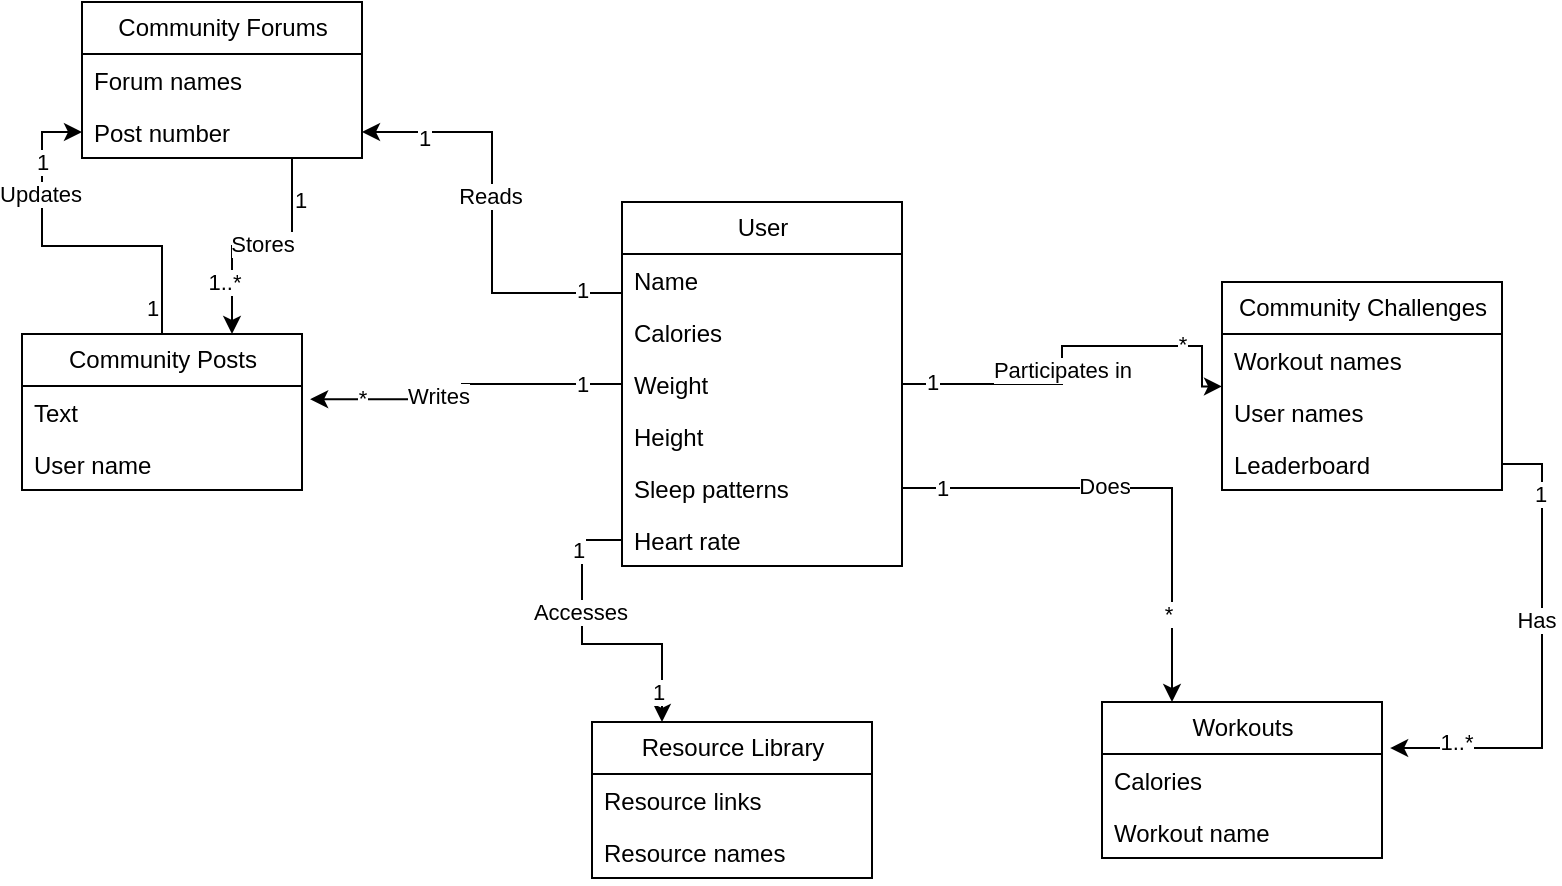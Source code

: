 <mxfile version="24.6.5" type="google">
  <diagram name="Page-1" id="nbWJ0dLXycP7fJHaK1GP">
    <mxGraphModel grid="1" page="1" gridSize="10" guides="1" tooltips="1" connect="1" arrows="1" fold="1" pageScale="1" pageWidth="850" pageHeight="1100" math="0" shadow="0">
      <root>
        <mxCell id="0" />
        <mxCell id="1" parent="0" />
        <mxCell id="DcVErGUO1IRWlFNsT--M-13" style="edgeStyle=orthogonalEdgeStyle;rounded=0;orthogonalLoop=1;jettySize=auto;html=1;exitX=0;exitY=0.25;exitDx=0;exitDy=0;entryX=1;entryY=0.5;entryDx=0;entryDy=0;endArrow=classic;endFill=1;" edge="1" parent="1" source="vtaYq-jNEYrXhV2qXPsA-1" target="vtaYq-jNEYrXhV2qXPsA-37">
          <mxGeometry relative="1" as="geometry" />
        </mxCell>
        <mxCell id="DcVErGUO1IRWlFNsT--M-14" value="Reads" style="edgeLabel;html=1;align=center;verticalAlign=middle;resizable=0;points=[];" connectable="0" vertex="1" parent="DcVErGUO1IRWlFNsT--M-13">
          <mxGeometry x="0.088" y="1" relative="1" as="geometry">
            <mxPoint y="1" as="offset" />
          </mxGeometry>
        </mxCell>
        <mxCell id="DcVErGUO1IRWlFNsT--M-15" value="1" style="edgeLabel;html=1;align=center;verticalAlign=middle;resizable=0;points=[];" connectable="0" vertex="1" parent="DcVErGUO1IRWlFNsT--M-13">
          <mxGeometry x="0.897" y="3" relative="1" as="geometry">
            <mxPoint x="20" as="offset" />
          </mxGeometry>
        </mxCell>
        <mxCell id="DcVErGUO1IRWlFNsT--M-16" value="1" style="edgeLabel;html=1;align=center;verticalAlign=middle;resizable=0;points=[];" connectable="0" vertex="1" parent="DcVErGUO1IRWlFNsT--M-13">
          <mxGeometry x="-0.808" y="-2" relative="1" as="geometry">
            <mxPoint as="offset" />
          </mxGeometry>
        </mxCell>
        <mxCell id="vtaYq-jNEYrXhV2qXPsA-1" value="User" style="swimlane;fontStyle=0;childLayout=stackLayout;horizontal=1;startSize=26;fillColor=none;horizontalStack=0;resizeParent=1;resizeParentMax=0;resizeLast=0;collapsible=1;marginBottom=0;html=1;" vertex="1" parent="1">
          <mxGeometry x="370" y="180" width="140" height="182" as="geometry" />
        </mxCell>
        <mxCell id="vtaYq-jNEYrXhV2qXPsA-32" value="Name" style="text;strokeColor=none;fillColor=none;align=left;verticalAlign=top;spacingLeft=4;spacingRight=4;overflow=hidden;rotatable=0;points=[[0,0.5],[1,0.5]];portConstraint=eastwest;whiteSpace=wrap;html=1;" vertex="1" parent="vtaYq-jNEYrXhV2qXPsA-1">
          <mxGeometry y="26" width="140" height="26" as="geometry" />
        </mxCell>
        <mxCell id="vtaYq-jNEYrXhV2qXPsA-2" value="Calories" style="text;strokeColor=none;fillColor=none;align=left;verticalAlign=top;spacingLeft=4;spacingRight=4;overflow=hidden;rotatable=0;points=[[0,0.5],[1,0.5]];portConstraint=eastwest;whiteSpace=wrap;html=1;" vertex="1" parent="vtaYq-jNEYrXhV2qXPsA-1">
          <mxGeometry y="52" width="140" height="26" as="geometry" />
        </mxCell>
        <mxCell id="vtaYq-jNEYrXhV2qXPsA-3" value="Weight" style="text;strokeColor=none;fillColor=none;align=left;verticalAlign=top;spacingLeft=4;spacingRight=4;overflow=hidden;rotatable=0;points=[[0,0.5],[1,0.5]];portConstraint=eastwest;whiteSpace=wrap;html=1;" vertex="1" parent="vtaYq-jNEYrXhV2qXPsA-1">
          <mxGeometry y="78" width="140" height="26" as="geometry" />
        </mxCell>
        <mxCell id="vtaYq-jNEYrXhV2qXPsA-4" value="Height" style="text;strokeColor=none;fillColor=none;align=left;verticalAlign=top;spacingLeft=4;spacingRight=4;overflow=hidden;rotatable=0;points=[[0,0.5],[1,0.5]];portConstraint=eastwest;whiteSpace=wrap;html=1;" vertex="1" parent="vtaYq-jNEYrXhV2qXPsA-1">
          <mxGeometry y="104" width="140" height="26" as="geometry" />
        </mxCell>
        <mxCell id="vtaYq-jNEYrXhV2qXPsA-18" value="Sleep patterns" style="text;strokeColor=none;fillColor=none;align=left;verticalAlign=top;spacingLeft=4;spacingRight=4;overflow=hidden;rotatable=0;points=[[0,0.5],[1,0.5]];portConstraint=eastwest;whiteSpace=wrap;html=1;" vertex="1" parent="vtaYq-jNEYrXhV2qXPsA-1">
          <mxGeometry y="130" width="140" height="26" as="geometry" />
        </mxCell>
        <mxCell id="vtaYq-jNEYrXhV2qXPsA-19" value="Heart rate" style="text;strokeColor=none;fillColor=none;align=left;verticalAlign=top;spacingLeft=4;spacingRight=4;overflow=hidden;rotatable=0;points=[[0,0.5],[1,0.5]];portConstraint=eastwest;whiteSpace=wrap;html=1;" vertex="1" parent="vtaYq-jNEYrXhV2qXPsA-1">
          <mxGeometry y="156" width="140" height="26" as="geometry" />
        </mxCell>
        <mxCell id="vtaYq-jNEYrXhV2qXPsA-20" value="Workouts" style="swimlane;fontStyle=0;childLayout=stackLayout;horizontal=1;startSize=26;fillColor=none;horizontalStack=0;resizeParent=1;resizeParentMax=0;resizeLast=0;collapsible=1;marginBottom=0;html=1;" vertex="1" parent="1">
          <mxGeometry x="610" y="430" width="140" height="78" as="geometry" />
        </mxCell>
        <mxCell id="vtaYq-jNEYrXhV2qXPsA-21" value="Calories" style="text;strokeColor=none;fillColor=none;align=left;verticalAlign=top;spacingLeft=4;spacingRight=4;overflow=hidden;rotatable=0;points=[[0,0.5],[1,0.5]];portConstraint=eastwest;whiteSpace=wrap;html=1;" vertex="1" parent="vtaYq-jNEYrXhV2qXPsA-20">
          <mxGeometry y="26" width="140" height="26" as="geometry" />
        </mxCell>
        <mxCell id="vtaYq-jNEYrXhV2qXPsA-22" value="Workout name" style="text;strokeColor=none;fillColor=none;align=left;verticalAlign=top;spacingLeft=4;spacingRight=4;overflow=hidden;rotatable=0;points=[[0,0.5],[1,0.5]];portConstraint=eastwest;whiteSpace=wrap;html=1;" vertex="1" parent="vtaYq-jNEYrXhV2qXPsA-20">
          <mxGeometry y="52" width="140" height="26" as="geometry" />
        </mxCell>
        <mxCell id="DcVErGUO1IRWlFNsT--M-1" style="edgeStyle=orthogonalEdgeStyle;rounded=0;orthogonalLoop=1;jettySize=auto;html=1;exitX=0.5;exitY=0;exitDx=0;exitDy=0;entryX=0;entryY=0.5;entryDx=0;entryDy=0;endArrow=classic;endFill=1;" edge="1" parent="1" source="vtaYq-jNEYrXhV2qXPsA-28" target="vtaYq-jNEYrXhV2qXPsA-37">
          <mxGeometry relative="1" as="geometry" />
        </mxCell>
        <mxCell id="DcVErGUO1IRWlFNsT--M-2" value="Updates" style="edgeLabel;html=1;align=center;verticalAlign=middle;resizable=0;points=[];" connectable="0" vertex="1" parent="DcVErGUO1IRWlFNsT--M-1">
          <mxGeometry x="0.438" y="1" relative="1" as="geometry">
            <mxPoint as="offset" />
          </mxGeometry>
        </mxCell>
        <mxCell id="DcVErGUO1IRWlFNsT--M-5" value="1" style="edgeLabel;html=1;align=center;verticalAlign=middle;resizable=0;points=[];" connectable="0" vertex="1" parent="DcVErGUO1IRWlFNsT--M-1">
          <mxGeometry x="0.879" relative="1" as="geometry">
            <mxPoint x="-9" y="15" as="offset" />
          </mxGeometry>
        </mxCell>
        <mxCell id="DcVErGUO1IRWlFNsT--M-6" value="1" style="edgeLabel;html=1;align=center;verticalAlign=middle;resizable=0;points=[];" connectable="0" vertex="1" parent="DcVErGUO1IRWlFNsT--M-1">
          <mxGeometry x="-0.849" y="5" relative="1" as="geometry">
            <mxPoint as="offset" />
          </mxGeometry>
        </mxCell>
        <mxCell id="vtaYq-jNEYrXhV2qXPsA-28" value="Community Posts" style="swimlane;fontStyle=0;childLayout=stackLayout;horizontal=1;startSize=26;fillColor=none;horizontalStack=0;resizeParent=1;resizeParentMax=0;resizeLast=0;collapsible=1;marginBottom=0;html=1;" vertex="1" parent="1">
          <mxGeometry x="70" y="246" width="140" height="78" as="geometry" />
        </mxCell>
        <mxCell id="vtaYq-jNEYrXhV2qXPsA-29" value="Text" style="text;strokeColor=none;fillColor=none;align=left;verticalAlign=top;spacingLeft=4;spacingRight=4;overflow=hidden;rotatable=0;points=[[0,0.5],[1,0.5]];portConstraint=eastwest;whiteSpace=wrap;html=1;" vertex="1" parent="vtaYq-jNEYrXhV2qXPsA-28">
          <mxGeometry y="26" width="140" height="26" as="geometry" />
        </mxCell>
        <mxCell id="vtaYq-jNEYrXhV2qXPsA-42" value="User name" style="text;strokeColor=none;fillColor=none;align=left;verticalAlign=top;spacingLeft=4;spacingRight=4;overflow=hidden;rotatable=0;points=[[0,0.5],[1,0.5]];portConstraint=eastwest;whiteSpace=wrap;html=1;" vertex="1" parent="vtaYq-jNEYrXhV2qXPsA-28">
          <mxGeometry y="52" width="140" height="26" as="geometry" />
        </mxCell>
        <mxCell id="DcVErGUO1IRWlFNsT--M-18" style="edgeStyle=orthogonalEdgeStyle;rounded=0;orthogonalLoop=1;jettySize=auto;html=1;exitX=0.75;exitY=1;exitDx=0;exitDy=0;entryX=0.75;entryY=0;entryDx=0;entryDy=0;" edge="1" parent="1" source="vtaYq-jNEYrXhV2qXPsA-33" target="vtaYq-jNEYrXhV2qXPsA-28">
          <mxGeometry relative="1" as="geometry" />
        </mxCell>
        <mxCell id="DcVErGUO1IRWlFNsT--M-19" value="Stores" style="edgeLabel;html=1;align=center;verticalAlign=middle;resizable=0;points=[];" connectable="0" vertex="1" parent="DcVErGUO1IRWlFNsT--M-18">
          <mxGeometry y="-1" relative="1" as="geometry">
            <mxPoint as="offset" />
          </mxGeometry>
        </mxCell>
        <mxCell id="DcVErGUO1IRWlFNsT--M-20" value="1" style="edgeLabel;html=1;align=center;verticalAlign=middle;resizable=0;points=[];" connectable="0" vertex="1" parent="DcVErGUO1IRWlFNsT--M-18">
          <mxGeometry x="-0.645" y="4" relative="1" as="geometry">
            <mxPoint as="offset" />
          </mxGeometry>
        </mxCell>
        <mxCell id="DcVErGUO1IRWlFNsT--M-21" value="1..*" style="edgeLabel;html=1;align=center;verticalAlign=middle;resizable=0;points=[];" connectable="0" vertex="1" parent="DcVErGUO1IRWlFNsT--M-18">
          <mxGeometry x="0.419" y="-4" relative="1" as="geometry">
            <mxPoint y="8" as="offset" />
          </mxGeometry>
        </mxCell>
        <mxCell id="vtaYq-jNEYrXhV2qXPsA-33" value="Community Forums" style="swimlane;fontStyle=0;childLayout=stackLayout;horizontal=1;startSize=26;fillColor=none;horizontalStack=0;resizeParent=1;resizeParentMax=0;resizeLast=0;collapsible=1;marginBottom=0;html=1;" vertex="1" parent="1">
          <mxGeometry x="100" y="80" width="140" height="78" as="geometry" />
        </mxCell>
        <mxCell id="vtaYq-jNEYrXhV2qXPsA-34" value="Forum names" style="text;strokeColor=none;fillColor=none;align=left;verticalAlign=top;spacingLeft=4;spacingRight=4;overflow=hidden;rotatable=0;points=[[0,0.5],[1,0.5]];portConstraint=eastwest;whiteSpace=wrap;html=1;" vertex="1" parent="vtaYq-jNEYrXhV2qXPsA-33">
          <mxGeometry y="26" width="140" height="26" as="geometry" />
        </mxCell>
        <mxCell id="vtaYq-jNEYrXhV2qXPsA-37" value="Post number" style="text;strokeColor=none;fillColor=none;align=left;verticalAlign=top;spacingLeft=4;spacingRight=4;overflow=hidden;rotatable=0;points=[[0,0.5],[1,0.5]];portConstraint=eastwest;whiteSpace=wrap;html=1;" vertex="1" parent="vtaYq-jNEYrXhV2qXPsA-33">
          <mxGeometry y="52" width="140" height="26" as="geometry" />
        </mxCell>
        <mxCell id="vtaYq-jNEYrXhV2qXPsA-38" value="Community Challenges" style="swimlane;fontStyle=0;childLayout=stackLayout;horizontal=1;startSize=26;fillColor=none;horizontalStack=0;resizeParent=1;resizeParentMax=0;resizeLast=0;collapsible=1;marginBottom=0;html=1;" vertex="1" parent="1">
          <mxGeometry x="670" y="220" width="140" height="104" as="geometry" />
        </mxCell>
        <mxCell id="vtaYq-jNEYrXhV2qXPsA-39" value="Workout names" style="text;strokeColor=none;fillColor=none;align=left;verticalAlign=top;spacingLeft=4;spacingRight=4;overflow=hidden;rotatable=0;points=[[0,0.5],[1,0.5]];portConstraint=eastwest;whiteSpace=wrap;html=1;" vertex="1" parent="vtaYq-jNEYrXhV2qXPsA-38">
          <mxGeometry y="26" width="140" height="26" as="geometry" />
        </mxCell>
        <mxCell id="vtaYq-jNEYrXhV2qXPsA-40" value="User names" style="text;strokeColor=none;fillColor=none;align=left;verticalAlign=top;spacingLeft=4;spacingRight=4;overflow=hidden;rotatable=0;points=[[0,0.5],[1,0.5]];portConstraint=eastwest;whiteSpace=wrap;html=1;" vertex="1" parent="vtaYq-jNEYrXhV2qXPsA-38">
          <mxGeometry y="52" width="140" height="26" as="geometry" />
        </mxCell>
        <mxCell id="vtaYq-jNEYrXhV2qXPsA-41" value="Leaderboard" style="text;strokeColor=none;fillColor=none;align=left;verticalAlign=top;spacingLeft=4;spacingRight=4;overflow=hidden;rotatable=0;points=[[0,0.5],[1,0.5]];portConstraint=eastwest;whiteSpace=wrap;html=1;" vertex="1" parent="vtaYq-jNEYrXhV2qXPsA-38">
          <mxGeometry y="78" width="140" height="26" as="geometry" />
        </mxCell>
        <mxCell id="vtaYq-jNEYrXhV2qXPsA-43" value="Resource Library" style="swimlane;fontStyle=0;childLayout=stackLayout;horizontal=1;startSize=26;fillColor=none;horizontalStack=0;resizeParent=1;resizeParentMax=0;resizeLast=0;collapsible=1;marginBottom=0;html=1;" vertex="1" parent="1">
          <mxGeometry x="355" y="440" width="140" height="78" as="geometry" />
        </mxCell>
        <mxCell id="vtaYq-jNEYrXhV2qXPsA-44" value="Resource links" style="text;strokeColor=none;fillColor=none;align=left;verticalAlign=top;spacingLeft=4;spacingRight=4;overflow=hidden;rotatable=0;points=[[0,0.5],[1,0.5]];portConstraint=eastwest;whiteSpace=wrap;html=1;" vertex="1" parent="vtaYq-jNEYrXhV2qXPsA-43">
          <mxGeometry y="26" width="140" height="26" as="geometry" />
        </mxCell>
        <mxCell id="vtaYq-jNEYrXhV2qXPsA-45" value="Resource names" style="text;strokeColor=none;fillColor=none;align=left;verticalAlign=top;spacingLeft=4;spacingRight=4;overflow=hidden;rotatable=0;points=[[0,0.5],[1,0.5]];portConstraint=eastwest;whiteSpace=wrap;html=1;" vertex="1" parent="vtaYq-jNEYrXhV2qXPsA-43">
          <mxGeometry y="52" width="140" height="26" as="geometry" />
        </mxCell>
        <mxCell id="DcVErGUO1IRWlFNsT--M-9" style="edgeStyle=orthogonalEdgeStyle;rounded=0;orthogonalLoop=1;jettySize=auto;html=1;exitX=0;exitY=0.5;exitDx=0;exitDy=0;entryX=0.25;entryY=0;entryDx=0;entryDy=0;endArrow=classic;endFill=1;" edge="1" parent="1" source="vtaYq-jNEYrXhV2qXPsA-19" target="vtaYq-jNEYrXhV2qXPsA-43">
          <mxGeometry relative="1" as="geometry" />
        </mxCell>
        <mxCell id="DcVErGUO1IRWlFNsT--M-10" value="Accesses" style="edgeLabel;html=1;align=center;verticalAlign=middle;resizable=0;points=[];" connectable="0" vertex="1" parent="DcVErGUO1IRWlFNsT--M-9">
          <mxGeometry x="-0.258" y="-1" relative="1" as="geometry">
            <mxPoint as="offset" />
          </mxGeometry>
        </mxCell>
        <mxCell id="DcVErGUO1IRWlFNsT--M-11" value="1" style="edgeLabel;html=1;align=center;verticalAlign=middle;resizable=0;points=[];" connectable="0" vertex="1" parent="DcVErGUO1IRWlFNsT--M-9">
          <mxGeometry x="-0.669" y="-2" relative="1" as="geometry">
            <mxPoint as="offset" />
          </mxGeometry>
        </mxCell>
        <mxCell id="DcVErGUO1IRWlFNsT--M-12" value="1" style="edgeLabel;html=1;align=center;verticalAlign=middle;resizable=0;points=[];" connectable="0" vertex="1" parent="DcVErGUO1IRWlFNsT--M-9">
          <mxGeometry x="0.801" y="-2" relative="1" as="geometry">
            <mxPoint as="offset" />
          </mxGeometry>
        </mxCell>
        <mxCell id="DcVErGUO1IRWlFNsT--M-17" style="edgeStyle=orthogonalEdgeStyle;rounded=0;orthogonalLoop=1;jettySize=auto;html=1;exitX=1;exitY=0.5;exitDx=0;exitDy=0;entryX=0;entryY=0.008;entryDx=0;entryDy=0;entryPerimeter=0;endArrow=classic;endFill=1;" edge="1" parent="1" source="vtaYq-jNEYrXhV2qXPsA-1" target="vtaYq-jNEYrXhV2qXPsA-40">
          <mxGeometry relative="1" as="geometry">
            <Array as="points">
              <mxPoint x="590" y="271" />
              <mxPoint x="590" y="252" />
              <mxPoint x="660" y="252" />
              <mxPoint x="660" y="272" />
            </Array>
          </mxGeometry>
        </mxCell>
        <mxCell id="DcVErGUO1IRWlFNsT--M-22" value="Participates in" style="edgeLabel;html=1;align=center;verticalAlign=middle;resizable=0;points=[];" connectable="0" vertex="1" parent="DcVErGUO1IRWlFNsT--M-17">
          <mxGeometry x="-0.831" y="7" relative="1" as="geometry">
            <mxPoint x="63" as="offset" />
          </mxGeometry>
        </mxCell>
        <mxCell id="DcVErGUO1IRWlFNsT--M-24" value="1" style="edgeLabel;html=1;align=center;verticalAlign=middle;resizable=0;points=[];" connectable="0" vertex="1" parent="DcVErGUO1IRWlFNsT--M-17">
          <mxGeometry x="-0.851" y="1" relative="1" as="geometry">
            <mxPoint as="offset" />
          </mxGeometry>
        </mxCell>
        <mxCell id="DcVErGUO1IRWlFNsT--M-25" value="*" style="edgeLabel;html=1;align=center;verticalAlign=middle;resizable=0;points=[];" connectable="0" vertex="1" parent="DcVErGUO1IRWlFNsT--M-17">
          <mxGeometry x="0.594" y="1" relative="1" as="geometry">
            <mxPoint as="offset" />
          </mxGeometry>
        </mxCell>
        <mxCell id="DcVErGUO1IRWlFNsT--M-26" style="edgeStyle=orthogonalEdgeStyle;rounded=0;orthogonalLoop=1;jettySize=auto;html=1;exitX=1;exitY=0.5;exitDx=0;exitDy=0;entryX=0.25;entryY=0;entryDx=0;entryDy=0;endArrow=classic;endFill=1;" edge="1" parent="1" source="vtaYq-jNEYrXhV2qXPsA-18" target="vtaYq-jNEYrXhV2qXPsA-20">
          <mxGeometry relative="1" as="geometry" />
        </mxCell>
        <mxCell id="DcVErGUO1IRWlFNsT--M-27" value="Does" style="edgeLabel;html=1;align=center;verticalAlign=middle;resizable=0;points=[];" connectable="0" vertex="1" parent="DcVErGUO1IRWlFNsT--M-26">
          <mxGeometry x="-0.167" y="1" relative="1" as="geometry">
            <mxPoint as="offset" />
          </mxGeometry>
        </mxCell>
        <mxCell id="DcVErGUO1IRWlFNsT--M-28" value="1" style="edgeLabel;html=1;align=center;verticalAlign=middle;resizable=0;points=[];" connectable="0" vertex="1" parent="DcVErGUO1IRWlFNsT--M-26">
          <mxGeometry x="-0.836" relative="1" as="geometry">
            <mxPoint as="offset" />
          </mxGeometry>
        </mxCell>
        <mxCell id="DcVErGUO1IRWlFNsT--M-29" value="*" style="edgeLabel;html=1;align=center;verticalAlign=middle;resizable=0;points=[];" connectable="0" vertex="1" parent="DcVErGUO1IRWlFNsT--M-26">
          <mxGeometry x="0.628" y="-2" relative="1" as="geometry">
            <mxPoint y="1" as="offset" />
          </mxGeometry>
        </mxCell>
        <mxCell id="DcVErGUO1IRWlFNsT--M-36" style="edgeStyle=orthogonalEdgeStyle;rounded=0;orthogonalLoop=1;jettySize=auto;html=1;exitX=1;exitY=0.5;exitDx=0;exitDy=0;entryX=1.029;entryY=-0.115;entryDx=0;entryDy=0;entryPerimeter=0;" edge="1" parent="1" source="vtaYq-jNEYrXhV2qXPsA-41" target="vtaYq-jNEYrXhV2qXPsA-21">
          <mxGeometry relative="1" as="geometry" />
        </mxCell>
        <mxCell id="DcVErGUO1IRWlFNsT--M-37" value="1" style="edgeLabel;html=1;align=center;verticalAlign=middle;resizable=0;points=[];" connectable="0" vertex="1" parent="DcVErGUO1IRWlFNsT--M-36">
          <mxGeometry x="-0.706" y="-1" relative="1" as="geometry">
            <mxPoint as="offset" />
          </mxGeometry>
        </mxCell>
        <mxCell id="DcVErGUO1IRWlFNsT--M-38" value="1..*" style="edgeLabel;html=1;align=center;verticalAlign=middle;resizable=0;points=[];" connectable="0" vertex="1" parent="DcVErGUO1IRWlFNsT--M-36">
          <mxGeometry x="0.725" y="-3" relative="1" as="geometry">
            <mxPoint as="offset" />
          </mxGeometry>
        </mxCell>
        <mxCell id="DcVErGUO1IRWlFNsT--M-39" value="Has" style="edgeLabel;html=1;align=center;verticalAlign=middle;resizable=0;points=[];" connectable="0" vertex="1" parent="DcVErGUO1IRWlFNsT--M-36">
          <mxGeometry x="-0.176" y="-3" relative="1" as="geometry">
            <mxPoint as="offset" />
          </mxGeometry>
        </mxCell>
        <mxCell id="DcVErGUO1IRWlFNsT--M-41" style="edgeStyle=orthogonalEdgeStyle;rounded=0;orthogonalLoop=1;jettySize=auto;html=1;exitX=0;exitY=0.5;exitDx=0;exitDy=0;entryX=1.029;entryY=0.254;entryDx=0;entryDy=0;entryPerimeter=0;" edge="1" parent="1" source="vtaYq-jNEYrXhV2qXPsA-3" target="vtaYq-jNEYrXhV2qXPsA-29">
          <mxGeometry relative="1" as="geometry" />
        </mxCell>
        <mxCell id="DcVErGUO1IRWlFNsT--M-42" value="Writes" style="edgeLabel;html=1;align=center;verticalAlign=middle;resizable=0;points=[];" connectable="0" vertex="1" parent="DcVErGUO1IRWlFNsT--M-41">
          <mxGeometry x="0.221" y="-2" relative="1" as="geometry">
            <mxPoint as="offset" />
          </mxGeometry>
        </mxCell>
        <mxCell id="DcVErGUO1IRWlFNsT--M-43" value="*" style="edgeLabel;html=1;align=center;verticalAlign=middle;resizable=0;points=[];" connectable="0" vertex="1" parent="DcVErGUO1IRWlFNsT--M-41">
          <mxGeometry x="0.783" y="-1" relative="1" as="geometry">
            <mxPoint x="8" as="offset" />
          </mxGeometry>
        </mxCell>
        <mxCell id="DcVErGUO1IRWlFNsT--M-44" value="1" style="edgeLabel;html=1;align=center;verticalAlign=middle;resizable=0;points=[];" connectable="0" vertex="1" parent="DcVErGUO1IRWlFNsT--M-41">
          <mxGeometry x="-0.753" relative="1" as="geometry">
            <mxPoint as="offset" />
          </mxGeometry>
        </mxCell>
      </root>
    </mxGraphModel>
  </diagram>
</mxfile>
